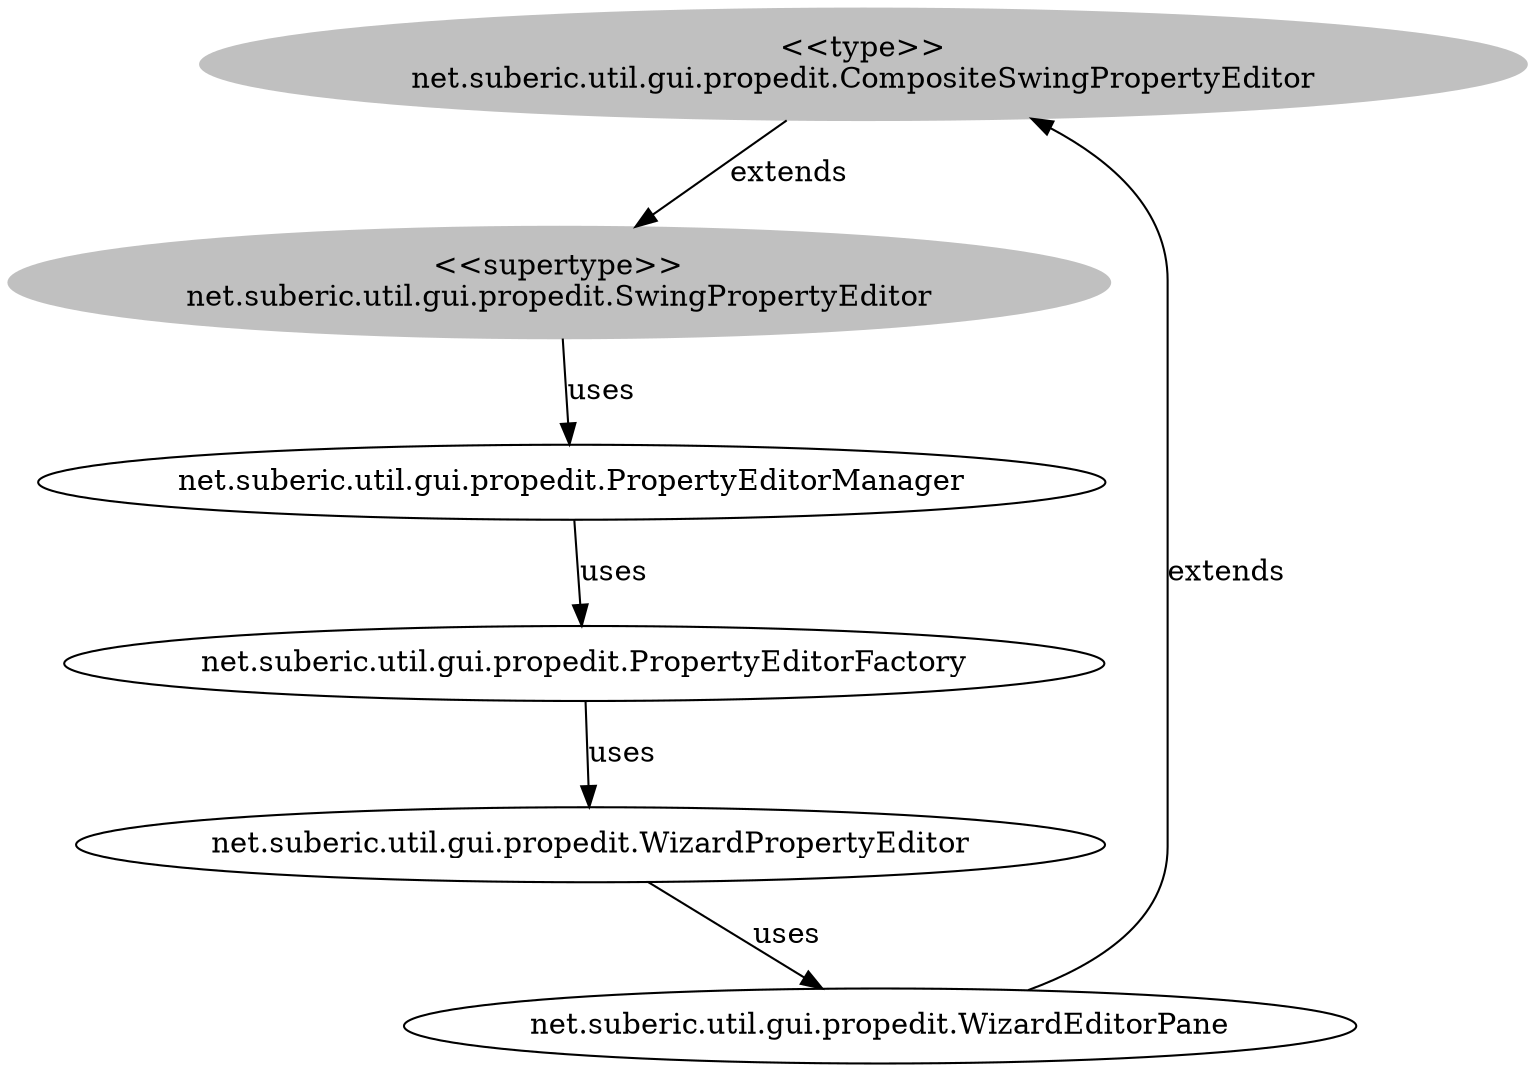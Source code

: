 digraph stk {
	net_suberic_util_gui_propedit_CompositeSwingPropertyEditor [label="<<type>>
net.suberic.util.gui.propedit.CompositeSwingPropertyEditor",style=filled,color="grey"];
	net_suberic_util_gui_propedit_SwingPropertyEditor [label="<<supertype>>
net.suberic.util.gui.propedit.SwingPropertyEditor",style=filled,color="grey"];
	net_suberic_util_gui_propedit_PropertyEditorManager [label="net.suberic.util.gui.propedit.PropertyEditorManager"];
	net_suberic_util_gui_propedit_WizardPropertyEditor [label="net.suberic.util.gui.propedit.WizardPropertyEditor"];
	net_suberic_util_gui_propedit_WizardEditorPane [label="net.suberic.util.gui.propedit.WizardEditorPane"];
	net_suberic_util_gui_propedit_PropertyEditorFactory [label="net.suberic.util.gui.propedit.PropertyEditorFactory"];
	net_suberic_util_gui_propedit_CompositeSwingPropertyEditor -> net_suberic_util_gui_propedit_SwingPropertyEditor [label=extends];
	net_suberic_util_gui_propedit_SwingPropertyEditor -> net_suberic_util_gui_propedit_PropertyEditorManager [label=uses];
	net_suberic_util_gui_propedit_PropertyEditorManager -> net_suberic_util_gui_propedit_PropertyEditorFactory [label=uses];
	net_suberic_util_gui_propedit_PropertyEditorFactory -> net_suberic_util_gui_propedit_WizardPropertyEditor [label=uses];
	net_suberic_util_gui_propedit_WizardPropertyEditor -> net_suberic_util_gui_propedit_WizardEditorPane [label=uses];
	net_suberic_util_gui_propedit_WizardEditorPane -> net_suberic_util_gui_propedit_CompositeSwingPropertyEditor [label=extends];
}
